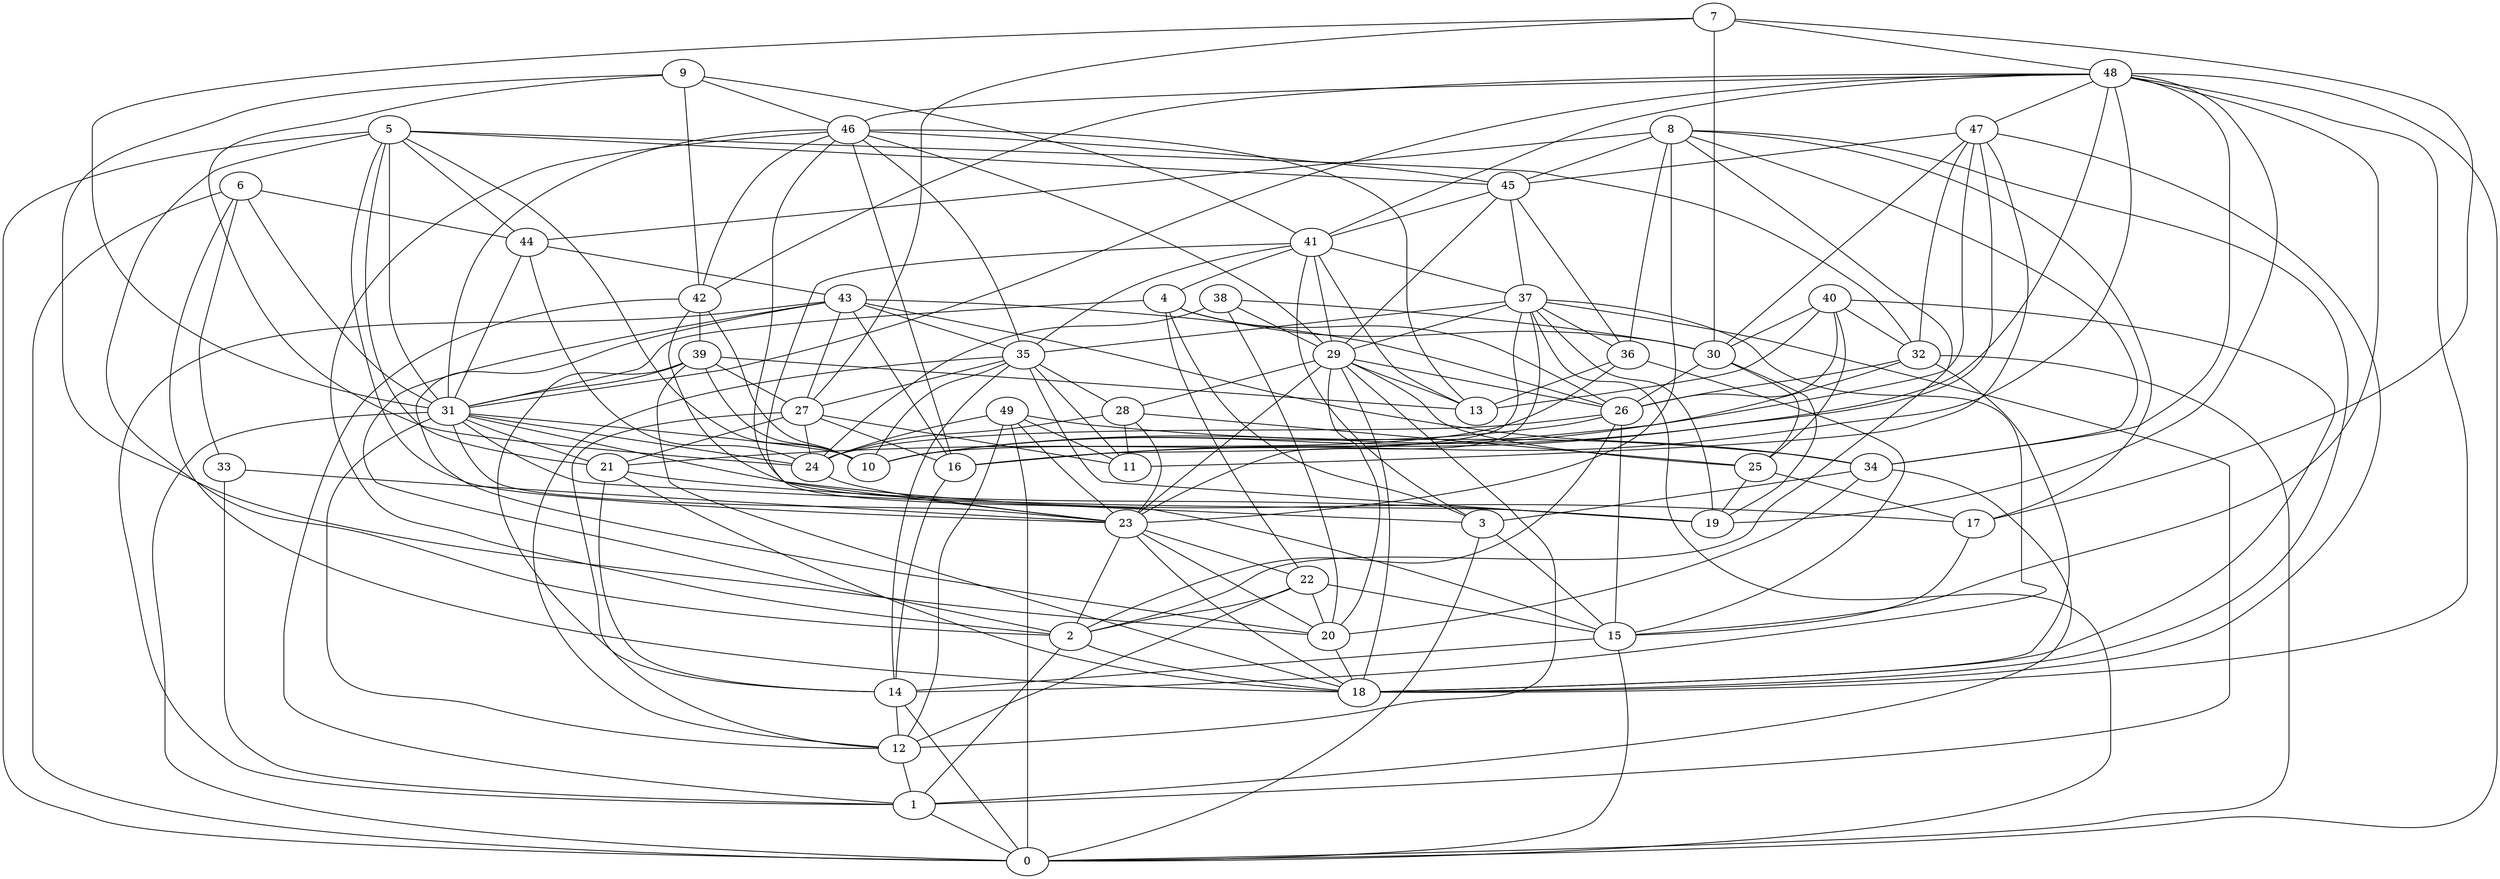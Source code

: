 digraph GG_graph {

subgraph G_graph {
edge [color = black]
"8" -> "17" [dir = none]
"44" -> "31" [dir = none]
"22" -> "20" [dir = none]
"43" -> "35" [dir = none]
"39" -> "18" [dir = none]
"26" -> "10" [dir = none]
"42" -> "19" [dir = none]
"49" -> "24" [dir = none]
"25" -> "19" [dir = none]
"29" -> "26" [dir = none]
"29" -> "20" [dir = none]
"29" -> "18" [dir = none]
"29" -> "23" [dir = none]
"5" -> "21" [dir = none]
"5" -> "32" [dir = none]
"5" -> "0" [dir = none]
"5" -> "31" [dir = none]
"33" -> "23" [dir = none]
"37" -> "1" [dir = none]
"37" -> "36" [dir = none]
"37" -> "23" [dir = none]
"24" -> "23" [dir = none]
"4" -> "30" [dir = none]
"4" -> "31" [dir = none]
"40" -> "30" [dir = none]
"46" -> "15" [dir = none]
"46" -> "29" [dir = none]
"7" -> "31" [dir = none]
"9" -> "24" [dir = none]
"31" -> "17" [dir = none]
"31" -> "23" [dir = none]
"36" -> "13" [dir = none]
"23" -> "2" [dir = none]
"48" -> "47" [dir = none]
"48" -> "16" [dir = none]
"48" -> "31" [dir = none]
"38" -> "24" [dir = none]
"27" -> "21" [dir = none]
"35" -> "12" [dir = none]
"35" -> "28" [dir = none]
"28" -> "23" [dir = none]
"41" -> "29" [dir = none]
"47" -> "11" [dir = none]
"14" -> "0" [dir = none]
"34" -> "1" [dir = none]
"3" -> "15" [dir = none]
"30" -> "19" [dir = none]
"6" -> "31" [dir = none]
"45" -> "29" [dir = none]
"8" -> "18" [dir = none]
"15" -> "14" [dir = none]
"44" -> "24" [dir = none]
"37" -> "16" [dir = none]
"43" -> "26" [dir = none]
"42" -> "39" [dir = none]
"8" -> "45" [dir = none]
"32" -> "0" [dir = none]
"41" -> "4" [dir = none]
"41" -> "35" [dir = none]
"9" -> "46" [dir = none]
"46" -> "42" [dir = none]
"6" -> "44" [dir = none]
"5" -> "2" [dir = none]
"47" -> "32" [dir = none]
"29" -> "28" [dir = none]
"37" -> "0" [dir = none]
"15" -> "0" [dir = none]
"49" -> "34" [dir = none]
"49" -> "11" [dir = none]
"5" -> "45" [dir = none]
"23" -> "18" [dir = none]
"42" -> "10" [dir = none]
"39" -> "14" [dir = none]
"46" -> "35" [dir = none]
"41" -> "3" [dir = none]
"46" -> "16" [dir = none]
"32" -> "26" [dir = none]
"8" -> "44" [dir = none]
"44" -> "43" [dir = none]
"28" -> "24" [dir = none]
"35" -> "14" [dir = none]
"28" -> "11" [dir = none]
"36" -> "15" [dir = none]
"41" -> "37" [dir = none]
"40" -> "32" [dir = none]
"17" -> "15" [dir = none]
"47" -> "16" [dir = none]
"32" -> "18" [dir = none]
"48" -> "0" [dir = none]
"31" -> "0" [dir = none]
"30" -> "25" [dir = none]
"31" -> "3" [dir = none]
"48" -> "18" [dir = none]
"39" -> "31" [dir = none]
"36" -> "10" [dir = none]
"8" -> "36" [dir = none]
"29" -> "12" [dir = none]
"43" -> "27" [dir = none]
"35" -> "10" [dir = none]
"47" -> "45" [dir = none]
"23" -> "22" [dir = none]
"48" -> "10" [dir = none]
"12" -> "1" [dir = none]
"1" -> "0" [dir = none]
"47" -> "18" [dir = none]
"37" -> "14" [dir = none]
"38" -> "20" [dir = none]
"14" -> "12" [dir = none]
"23" -> "20" [dir = none]
"21" -> "18" [dir = none]
"31" -> "21" [dir = none]
"48" -> "34" [dir = none]
"8" -> "23" [dir = none]
"16" -> "14" [dir = none]
"20" -> "18" [dir = none]
"49" -> "0" [dir = none]
"25" -> "17" [dir = none]
"6" -> "33" [dir = none]
"34" -> "20" [dir = none]
"48" -> "19" [dir = none]
"31" -> "24" [dir = none]
"5" -> "10" [dir = none]
"4" -> "3" [dir = none]
"22" -> "12" [dir = none]
"35" -> "11" [dir = none]
"35" -> "19" [dir = none]
"27" -> "24" [dir = none]
"31" -> "12" [dir = none]
"26" -> "24" [dir = none]
"22" -> "15" [dir = none]
"46" -> "45" [dir = none]
"47" -> "21" [dir = none]
"3" -> "0" [dir = none]
"6" -> "0" [dir = none]
"5" -> "23" [dir = none]
"4" -> "26" [dir = none]
"7" -> "30" [dir = none]
"46" -> "13" [dir = none]
"40" -> "26" [dir = none]
"40" -> "25" [dir = none]
"45" -> "41" [dir = none]
"6" -> "18" [dir = none]
"4" -> "22" [dir = none]
"2" -> "18" [dir = none]
"45" -> "36" [dir = none]
"27" -> "12" [dir = none]
"29" -> "25" [dir = none]
"7" -> "48" [dir = none]
"48" -> "42" [dir = none]
"21" -> "19" [dir = none]
"33" -> "1" [dir = none]
"39" -> "10" [dir = none]
"47" -> "30" [dir = none]
"43" -> "16" [dir = none]
"38" -> "30" [dir = none]
"2" -> "1" [dir = none]
"30" -> "26" [dir = none]
"8" -> "2" [dir = none]
"9" -> "41" [dir = none]
"43" -> "34" [dir = none]
"42" -> "1" [dir = none]
"43" -> "20" [dir = none]
"37" -> "35" [dir = none]
"7" -> "17" [dir = none]
"9" -> "42" [dir = none]
"41" -> "13" [dir = none]
"5" -> "44" [dir = none]
"46" -> "31" [dir = none]
"37" -> "29" [dir = none]
"9" -> "20" [dir = none]
"49" -> "23" [dir = none]
"49" -> "12" [dir = none]
"48" -> "46" [dir = none]
"28" -> "25" [dir = none]
"26" -> "15" [dir = none]
"26" -> "2" [dir = none]
"22" -> "2" [dir = none]
"48" -> "15" [dir = none]
"40" -> "18" [dir = none]
"41" -> "23" [dir = none]
"21" -> "14" [dir = none]
"8" -> "34" [dir = none]
"43" -> "1" [dir = none]
"27" -> "11" [dir = none]
"48" -> "41" [dir = none]
"34" -> "3" [dir = none]
"45" -> "37" [dir = none]
"32" -> "10" [dir = none]
"37" -> "19" [dir = none]
"39" -> "27" [dir = none]
"40" -> "13" [dir = none]
"46" -> "2" [dir = none]
"31" -> "10" [dir = none]
"29" -> "13" [dir = none]
"27" -> "16" [dir = none]
"39" -> "13" [dir = none]
"38" -> "29" [dir = none]
"43" -> "2" [dir = none]
"7" -> "27" [dir = none]
"35" -> "27" [dir = none]
}

}
